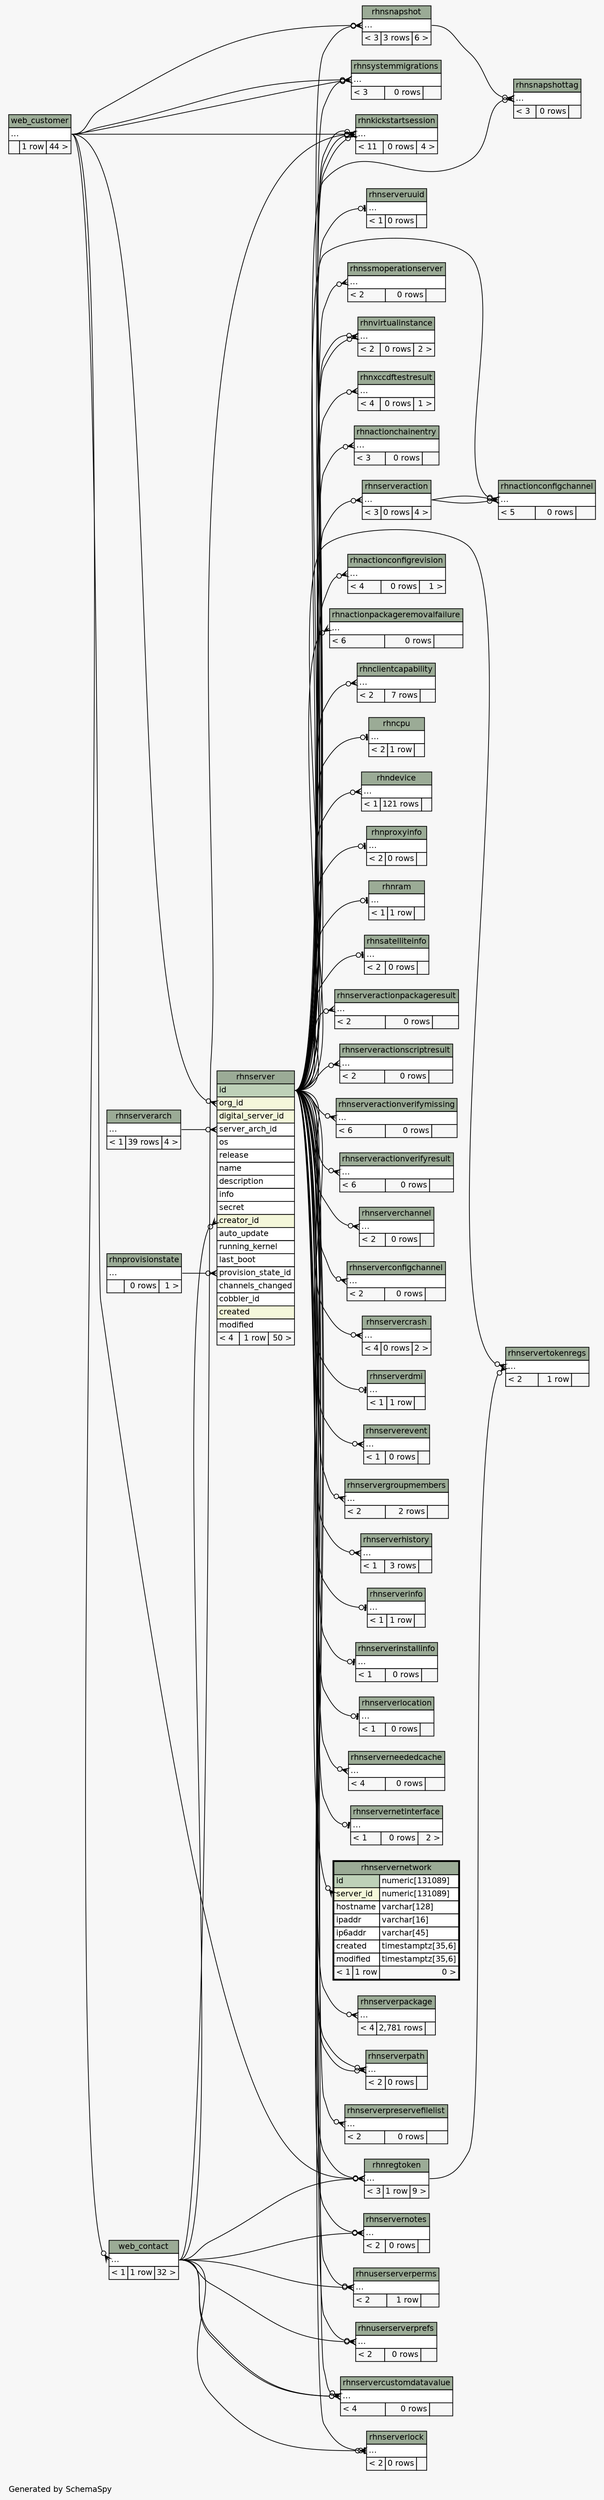 // dot 2.26.0 on Linux 2.6.32-696.6.3.el6.x86_64
// SchemaSpy rev 590
digraph "twoDegreesRelationshipsDiagram" {
  graph [
    rankdir="RL"
    bgcolor="#f7f7f7"
    label="\nGenerated by SchemaSpy"
    labeljust="l"
    nodesep="0.18"
    ranksep="0.46"
    fontname="Helvetica"
    fontsize="11"
  ];
  node [
    fontname="Helvetica"
    fontsize="11"
    shape="plaintext"
  ];
  edge [
    arrowsize="0.8"
  ];
  "rhnactionchainentry":"elipses":w -> "rhnserver":"id":e [arrowhead=none dir=back arrowtail=crowodot];
  "rhnactionconfigchannel":"elipses":w -> "rhnserveraction":"elipses":e [arrowhead=none dir=back arrowtail=crowodot];
  "rhnactionconfigchannel":"elipses":w -> "rhnserver":"id":e [arrowhead=none dir=back arrowtail=crowodot];
  "rhnactionconfigchannel":"elipses":w -> "rhnserveraction":"elipses":e [arrowhead=none dir=back arrowtail=crowodot];
  "rhnactionconfigrevision":"elipses":w -> "rhnserver":"id":e [arrowhead=none dir=back arrowtail=crowodot];
  "rhnactionpackageremovalfailure":"elipses":w -> "rhnserver":"id":e [arrowhead=none dir=back arrowtail=crowodot];
  "rhnclientcapability":"elipses":w -> "rhnserver":"id":e [arrowhead=none dir=back arrowtail=crowodot];
  "rhncpu":"elipses":w -> "rhnserver":"id":e [arrowhead=none dir=back arrowtail=teeodot];
  "rhndevice":"elipses":w -> "rhnserver":"id":e [arrowhead=none dir=back arrowtail=crowodot];
  "rhnkickstartsession":"elipses":w -> "rhnserver":"id":e [arrowhead=none dir=back arrowtail=crowodot];
  "rhnkickstartsession":"elipses":w -> "rhnserver":"id":e [arrowhead=none dir=back arrowtail=crowodot];
  "rhnkickstartsession":"elipses":w -> "rhnserver":"id":e [arrowhead=none dir=back arrowtail=crowodot];
  "rhnkickstartsession":"elipses":w -> "web_customer":"elipses":e [arrowhead=none dir=back arrowtail=crowodot];
  "rhnkickstartsession":"elipses":w -> "web_contact":"elipses":e [arrowhead=none dir=back arrowtail=crowodot];
  "rhnproxyinfo":"elipses":w -> "rhnserver":"id":e [arrowhead=none dir=back arrowtail=teeodot];
  "rhnram":"elipses":w -> "rhnserver":"id":e [arrowhead=none dir=back arrowtail=teeodot];
  "rhnregtoken":"elipses":w -> "web_customer":"elipses":e [arrowhead=none dir=back arrowtail=crowodot];
  "rhnregtoken":"elipses":w -> "rhnserver":"id":e [arrowhead=none dir=back arrowtail=crowodot];
  "rhnregtoken":"elipses":w -> "web_contact":"elipses":e [arrowhead=none dir=back arrowtail=crowodot];
  "rhnsatelliteinfo":"elipses":w -> "rhnserver":"id":e [arrowhead=none dir=back arrowtail=teeodot];
  "rhnserver":"creator_id":w -> "web_contact":"elipses":e [arrowhead=none dir=back arrowtail=crowodot];
  "rhnserver":"org_id":w -> "web_customer":"elipses":e [arrowhead=none dir=back arrowtail=crowodot];
  "rhnserver":"provision_state_id":w -> "rhnprovisionstate":"elipses":e [arrowhead=none dir=back arrowtail=crowodot];
  "rhnserver":"server_arch_id":w -> "rhnserverarch":"elipses":e [arrowhead=none dir=back arrowtail=crowodot];
  "rhnserveraction":"elipses":w -> "rhnserver":"id":e [arrowhead=none dir=back arrowtail=crowodot];
  "rhnserveractionpackageresult":"elipses":w -> "rhnserver":"id":e [arrowhead=none dir=back arrowtail=crowodot];
  "rhnserveractionscriptresult":"elipses":w -> "rhnserver":"id":e [arrowhead=none dir=back arrowtail=crowodot];
  "rhnserveractionverifymissing":"elipses":w -> "rhnserver":"id":e [arrowhead=none dir=back arrowtail=crowodot];
  "rhnserveractionverifyresult":"elipses":w -> "rhnserver":"id":e [arrowhead=none dir=back arrowtail=crowodot];
  "rhnserverchannel":"elipses":w -> "rhnserver":"id":e [arrowhead=none dir=back arrowtail=crowodot];
  "rhnserverconfigchannel":"elipses":w -> "rhnserver":"id":e [arrowhead=none dir=back arrowtail=crowodot];
  "rhnservercrash":"elipses":w -> "rhnserver":"id":e [arrowhead=none dir=back arrowtail=crowodot];
  "rhnservercustomdatavalue":"elipses":w -> "web_contact":"elipses":e [arrowhead=none dir=back arrowtail=crowodot];
  "rhnservercustomdatavalue":"elipses":w -> "web_contact":"elipses":e [arrowhead=none dir=back arrowtail=crowodot];
  "rhnservercustomdatavalue":"elipses":w -> "rhnserver":"id":e [arrowhead=none dir=back arrowtail=crowodot];
  "rhnserverdmi":"elipses":w -> "rhnserver":"id":e [arrowhead=none dir=back arrowtail=teeodot];
  "rhnserverevent":"elipses":w -> "rhnserver":"id":e [arrowhead=none dir=back arrowtail=crowodot];
  "rhnservergroupmembers":"elipses":w -> "rhnserver":"id":e [arrowhead=none dir=back arrowtail=crowodot];
  "rhnserverhistory":"elipses":w -> "rhnserver":"id":e [arrowhead=none dir=back arrowtail=crowodot];
  "rhnserverinfo":"elipses":w -> "rhnserver":"id":e [arrowhead=none dir=back arrowtail=teeodot];
  "rhnserverinstallinfo":"elipses":w -> "rhnserver":"id":e [arrowhead=none dir=back arrowtail=teeodot];
  "rhnserverlocation":"elipses":w -> "rhnserver":"id":e [arrowhead=none dir=back arrowtail=teeodot];
  "rhnserverlock":"elipses":w -> "web_contact":"elipses":e [arrowhead=none dir=back arrowtail=crowodot];
  "rhnserverlock":"elipses":w -> "rhnserver":"id":e [arrowhead=none dir=back arrowtail=teeodot];
  "rhnserverneededcache":"elipses":w -> "rhnserver":"id":e [arrowhead=none dir=back arrowtail=crowodot];
  "rhnservernetinterface":"elipses":w -> "rhnserver":"id":e [arrowhead=none dir=back arrowtail=teeodot];
  "rhnservernetwork":"server_id":w -> "rhnserver":"id":e [arrowhead=none dir=back arrowtail=crowodot];
  "rhnservernotes":"elipses":w -> "web_contact":"elipses":e [arrowhead=none dir=back arrowtail=crowodot];
  "rhnservernotes":"elipses":w -> "rhnserver":"id":e [arrowhead=none dir=back arrowtail=crowodot];
  "rhnserverpackage":"elipses":w -> "rhnserver":"id":e [arrowhead=none dir=back arrowtail=crowodot];
  "rhnserverpath":"elipses":w -> "rhnserver":"id":e [arrowhead=none dir=back arrowtail=crowodot];
  "rhnserverpath":"elipses":w -> "rhnserver":"id":e [arrowhead=none dir=back arrowtail=crowodot];
  "rhnserverpreservefilelist":"elipses":w -> "rhnserver":"id":e [arrowhead=none dir=back arrowtail=crowodot];
  "rhnservertokenregs":"elipses":w -> "rhnserver":"id":e [arrowhead=none dir=back arrowtail=crowodot];
  "rhnservertokenregs":"elipses":w -> "rhnregtoken":"elipses":e [arrowhead=none dir=back arrowtail=crowodot];
  "rhnserveruuid":"elipses":w -> "rhnserver":"id":e [arrowhead=none dir=back arrowtail=teeodot];
  "rhnsnapshot":"elipses":w -> "web_customer":"elipses":e [arrowhead=none dir=back arrowtail=crowodot];
  "rhnsnapshot":"elipses":w -> "rhnserver":"id":e [arrowhead=none dir=back arrowtail=crowodot];
  "rhnsnapshottag":"elipses":w -> "rhnserver":"id":e [arrowhead=none dir=back arrowtail=crowodot];
  "rhnsnapshottag":"elipses":w -> "rhnsnapshot":"elipses":e [arrowhead=none dir=back arrowtail=crowodot];
  "rhnssmoperationserver":"elipses":w -> "rhnserver":"id":e [arrowhead=none dir=back arrowtail=crowodot];
  "rhnsystemmigrations":"elipses":w -> "web_customer":"elipses":e [arrowhead=none dir=back arrowtail=crowodot];
  "rhnsystemmigrations":"elipses":w -> "web_customer":"elipses":e [arrowhead=none dir=back arrowtail=crowodot];
  "rhnsystemmigrations":"elipses":w -> "rhnserver":"id":e [arrowhead=none dir=back arrowtail=crowodot];
  "rhnuserserverperms":"elipses":w -> "rhnserver":"id":e [arrowhead=none dir=back arrowtail=crowodot];
  "rhnuserserverperms":"elipses":w -> "web_contact":"elipses":e [arrowhead=none dir=back arrowtail=crowodot];
  "rhnuserserverprefs":"elipses":w -> "rhnserver":"id":e [arrowhead=none dir=back arrowtail=crowodot];
  "rhnuserserverprefs":"elipses":w -> "web_contact":"elipses":e [arrowhead=none dir=back arrowtail=crowodot];
  "rhnvirtualinstance":"elipses":w -> "rhnserver":"id":e [arrowhead=none dir=back arrowtail=crowodot];
  "rhnvirtualinstance":"elipses":w -> "rhnserver":"id":e [arrowhead=none dir=back arrowtail=crowodot];
  "rhnxccdftestresult":"elipses":w -> "rhnserver":"id":e [arrowhead=none dir=back arrowtail=crowodot];
  "web_contact":"elipses":w -> "web_customer":"elipses":e [arrowhead=none dir=back arrowtail=crowodot];
  "rhnactionchainentry" [
    label=<
    <TABLE BORDER="0" CELLBORDER="1" CELLSPACING="0" BGCOLOR="#ffffff">
      <TR><TD COLSPAN="3" BGCOLOR="#9bab96" ALIGN="CENTER">rhnactionchainentry</TD></TR>
      <TR><TD PORT="elipses" COLSPAN="3" ALIGN="LEFT">...</TD></TR>
      <TR><TD ALIGN="LEFT" BGCOLOR="#f7f7f7">&lt; 3</TD><TD ALIGN="RIGHT" BGCOLOR="#f7f7f7">0 rows</TD><TD ALIGN="RIGHT" BGCOLOR="#f7f7f7">  </TD></TR>
    </TABLE>>
    URL="rhnactionchainentry.html"
    tooltip="rhnactionchainentry"
  ];
  "rhnactionconfigchannel" [
    label=<
    <TABLE BORDER="0" CELLBORDER="1" CELLSPACING="0" BGCOLOR="#ffffff">
      <TR><TD COLSPAN="3" BGCOLOR="#9bab96" ALIGN="CENTER">rhnactionconfigchannel</TD></TR>
      <TR><TD PORT="elipses" COLSPAN="3" ALIGN="LEFT">...</TD></TR>
      <TR><TD ALIGN="LEFT" BGCOLOR="#f7f7f7">&lt; 5</TD><TD ALIGN="RIGHT" BGCOLOR="#f7f7f7">0 rows</TD><TD ALIGN="RIGHT" BGCOLOR="#f7f7f7">  </TD></TR>
    </TABLE>>
    URL="rhnactionconfigchannel.html"
    tooltip="rhnactionconfigchannel"
  ];
  "rhnactionconfigrevision" [
    label=<
    <TABLE BORDER="0" CELLBORDER="1" CELLSPACING="0" BGCOLOR="#ffffff">
      <TR><TD COLSPAN="3" BGCOLOR="#9bab96" ALIGN="CENTER">rhnactionconfigrevision</TD></TR>
      <TR><TD PORT="elipses" COLSPAN="3" ALIGN="LEFT">...</TD></TR>
      <TR><TD ALIGN="LEFT" BGCOLOR="#f7f7f7">&lt; 4</TD><TD ALIGN="RIGHT" BGCOLOR="#f7f7f7">0 rows</TD><TD ALIGN="RIGHT" BGCOLOR="#f7f7f7">1 &gt;</TD></TR>
    </TABLE>>
    URL="rhnactionconfigrevision.html"
    tooltip="rhnactionconfigrevision"
  ];
  "rhnactionpackageremovalfailure" [
    label=<
    <TABLE BORDER="0" CELLBORDER="1" CELLSPACING="0" BGCOLOR="#ffffff">
      <TR><TD COLSPAN="3" BGCOLOR="#9bab96" ALIGN="CENTER">rhnactionpackageremovalfailure</TD></TR>
      <TR><TD PORT="elipses" COLSPAN="3" ALIGN="LEFT">...</TD></TR>
      <TR><TD ALIGN="LEFT" BGCOLOR="#f7f7f7">&lt; 6</TD><TD ALIGN="RIGHT" BGCOLOR="#f7f7f7">0 rows</TD><TD ALIGN="RIGHT" BGCOLOR="#f7f7f7">  </TD></TR>
    </TABLE>>
    URL="rhnactionpackageremovalfailure.html"
    tooltip="rhnactionpackageremovalfailure"
  ];
  "rhnclientcapability" [
    label=<
    <TABLE BORDER="0" CELLBORDER="1" CELLSPACING="0" BGCOLOR="#ffffff">
      <TR><TD COLSPAN="3" BGCOLOR="#9bab96" ALIGN="CENTER">rhnclientcapability</TD></TR>
      <TR><TD PORT="elipses" COLSPAN="3" ALIGN="LEFT">...</TD></TR>
      <TR><TD ALIGN="LEFT" BGCOLOR="#f7f7f7">&lt; 2</TD><TD ALIGN="RIGHT" BGCOLOR="#f7f7f7">7 rows</TD><TD ALIGN="RIGHT" BGCOLOR="#f7f7f7">  </TD></TR>
    </TABLE>>
    URL="rhnclientcapability.html"
    tooltip="rhnclientcapability"
  ];
  "rhncpu" [
    label=<
    <TABLE BORDER="0" CELLBORDER="1" CELLSPACING="0" BGCOLOR="#ffffff">
      <TR><TD COLSPAN="3" BGCOLOR="#9bab96" ALIGN="CENTER">rhncpu</TD></TR>
      <TR><TD PORT="elipses" COLSPAN="3" ALIGN="LEFT">...</TD></TR>
      <TR><TD ALIGN="LEFT" BGCOLOR="#f7f7f7">&lt; 2</TD><TD ALIGN="RIGHT" BGCOLOR="#f7f7f7">1 row</TD><TD ALIGN="RIGHT" BGCOLOR="#f7f7f7">  </TD></TR>
    </TABLE>>
    URL="rhncpu.html"
    tooltip="rhncpu"
  ];
  "rhndevice" [
    label=<
    <TABLE BORDER="0" CELLBORDER="1" CELLSPACING="0" BGCOLOR="#ffffff">
      <TR><TD COLSPAN="3" BGCOLOR="#9bab96" ALIGN="CENTER">rhndevice</TD></TR>
      <TR><TD PORT="elipses" COLSPAN="3" ALIGN="LEFT">...</TD></TR>
      <TR><TD ALIGN="LEFT" BGCOLOR="#f7f7f7">&lt; 1</TD><TD ALIGN="RIGHT" BGCOLOR="#f7f7f7">121 rows</TD><TD ALIGN="RIGHT" BGCOLOR="#f7f7f7">  </TD></TR>
    </TABLE>>
    URL="rhndevice.html"
    tooltip="rhndevice"
  ];
  "rhnkickstartsession" [
    label=<
    <TABLE BORDER="0" CELLBORDER="1" CELLSPACING="0" BGCOLOR="#ffffff">
      <TR><TD COLSPAN="3" BGCOLOR="#9bab96" ALIGN="CENTER">rhnkickstartsession</TD></TR>
      <TR><TD PORT="elipses" COLSPAN="3" ALIGN="LEFT">...</TD></TR>
      <TR><TD ALIGN="LEFT" BGCOLOR="#f7f7f7">&lt; 11</TD><TD ALIGN="RIGHT" BGCOLOR="#f7f7f7">0 rows</TD><TD ALIGN="RIGHT" BGCOLOR="#f7f7f7">4 &gt;</TD></TR>
    </TABLE>>
    URL="rhnkickstartsession.html"
    tooltip="rhnkickstartsession"
  ];
  "rhnprovisionstate" [
    label=<
    <TABLE BORDER="0" CELLBORDER="1" CELLSPACING="0" BGCOLOR="#ffffff">
      <TR><TD COLSPAN="3" BGCOLOR="#9bab96" ALIGN="CENTER">rhnprovisionstate</TD></TR>
      <TR><TD PORT="elipses" COLSPAN="3" ALIGN="LEFT">...</TD></TR>
      <TR><TD ALIGN="LEFT" BGCOLOR="#f7f7f7">  </TD><TD ALIGN="RIGHT" BGCOLOR="#f7f7f7">0 rows</TD><TD ALIGN="RIGHT" BGCOLOR="#f7f7f7">1 &gt;</TD></TR>
    </TABLE>>
    URL="rhnprovisionstate.html"
    tooltip="rhnprovisionstate"
  ];
  "rhnproxyinfo" [
    label=<
    <TABLE BORDER="0" CELLBORDER="1" CELLSPACING="0" BGCOLOR="#ffffff">
      <TR><TD COLSPAN="3" BGCOLOR="#9bab96" ALIGN="CENTER">rhnproxyinfo</TD></TR>
      <TR><TD PORT="elipses" COLSPAN="3" ALIGN="LEFT">...</TD></TR>
      <TR><TD ALIGN="LEFT" BGCOLOR="#f7f7f7">&lt; 2</TD><TD ALIGN="RIGHT" BGCOLOR="#f7f7f7">0 rows</TD><TD ALIGN="RIGHT" BGCOLOR="#f7f7f7">  </TD></TR>
    </TABLE>>
    URL="rhnproxyinfo.html"
    tooltip="rhnproxyinfo"
  ];
  "rhnram" [
    label=<
    <TABLE BORDER="0" CELLBORDER="1" CELLSPACING="0" BGCOLOR="#ffffff">
      <TR><TD COLSPAN="3" BGCOLOR="#9bab96" ALIGN="CENTER">rhnram</TD></TR>
      <TR><TD PORT="elipses" COLSPAN="3" ALIGN="LEFT">...</TD></TR>
      <TR><TD ALIGN="LEFT" BGCOLOR="#f7f7f7">&lt; 1</TD><TD ALIGN="RIGHT" BGCOLOR="#f7f7f7">1 row</TD><TD ALIGN="RIGHT" BGCOLOR="#f7f7f7">  </TD></TR>
    </TABLE>>
    URL="rhnram.html"
    tooltip="rhnram"
  ];
  "rhnregtoken" [
    label=<
    <TABLE BORDER="0" CELLBORDER="1" CELLSPACING="0" BGCOLOR="#ffffff">
      <TR><TD COLSPAN="3" BGCOLOR="#9bab96" ALIGN="CENTER">rhnregtoken</TD></TR>
      <TR><TD PORT="elipses" COLSPAN="3" ALIGN="LEFT">...</TD></TR>
      <TR><TD ALIGN="LEFT" BGCOLOR="#f7f7f7">&lt; 3</TD><TD ALIGN="RIGHT" BGCOLOR="#f7f7f7">1 row</TD><TD ALIGN="RIGHT" BGCOLOR="#f7f7f7">9 &gt;</TD></TR>
    </TABLE>>
    URL="rhnregtoken.html"
    tooltip="rhnregtoken"
  ];
  "rhnsatelliteinfo" [
    label=<
    <TABLE BORDER="0" CELLBORDER="1" CELLSPACING="0" BGCOLOR="#ffffff">
      <TR><TD COLSPAN="3" BGCOLOR="#9bab96" ALIGN="CENTER">rhnsatelliteinfo</TD></TR>
      <TR><TD PORT="elipses" COLSPAN="3" ALIGN="LEFT">...</TD></TR>
      <TR><TD ALIGN="LEFT" BGCOLOR="#f7f7f7">&lt; 2</TD><TD ALIGN="RIGHT" BGCOLOR="#f7f7f7">0 rows</TD><TD ALIGN="RIGHT" BGCOLOR="#f7f7f7">  </TD></TR>
    </TABLE>>
    URL="rhnsatelliteinfo.html"
    tooltip="rhnsatelliteinfo"
  ];
  "rhnserver" [
    label=<
    <TABLE BORDER="0" CELLBORDER="1" CELLSPACING="0" BGCOLOR="#ffffff">
      <TR><TD COLSPAN="3" BGCOLOR="#9bab96" ALIGN="CENTER">rhnserver</TD></TR>
      <TR><TD PORT="id" COLSPAN="3" BGCOLOR="#bed1b8" ALIGN="LEFT">id</TD></TR>
      <TR><TD PORT="org_id" COLSPAN="3" BGCOLOR="#f4f7da" ALIGN="LEFT">org_id</TD></TR>
      <TR><TD PORT="digital_server_id" COLSPAN="3" BGCOLOR="#f4f7da" ALIGN="LEFT">digital_server_id</TD></TR>
      <TR><TD PORT="server_arch_id" COLSPAN="3" ALIGN="LEFT">server_arch_id</TD></TR>
      <TR><TD PORT="os" COLSPAN="3" ALIGN="LEFT">os</TD></TR>
      <TR><TD PORT="release" COLSPAN="3" ALIGN="LEFT">release</TD></TR>
      <TR><TD PORT="name" COLSPAN="3" ALIGN="LEFT">name</TD></TR>
      <TR><TD PORT="description" COLSPAN="3" ALIGN="LEFT">description</TD></TR>
      <TR><TD PORT="info" COLSPAN="3" ALIGN="LEFT">info</TD></TR>
      <TR><TD PORT="secret" COLSPAN="3" ALIGN="LEFT">secret</TD></TR>
      <TR><TD PORT="creator_id" COLSPAN="3" BGCOLOR="#f4f7da" ALIGN="LEFT">creator_id</TD></TR>
      <TR><TD PORT="auto_update" COLSPAN="3" ALIGN="LEFT">auto_update</TD></TR>
      <TR><TD PORT="running_kernel" COLSPAN="3" ALIGN="LEFT">running_kernel</TD></TR>
      <TR><TD PORT="last_boot" COLSPAN="3" ALIGN="LEFT">last_boot</TD></TR>
      <TR><TD PORT="provision_state_id" COLSPAN="3" ALIGN="LEFT">provision_state_id</TD></TR>
      <TR><TD PORT="channels_changed" COLSPAN="3" ALIGN="LEFT">channels_changed</TD></TR>
      <TR><TD PORT="cobbler_id" COLSPAN="3" ALIGN="LEFT">cobbler_id</TD></TR>
      <TR><TD PORT="created" COLSPAN="3" BGCOLOR="#f4f7da" ALIGN="LEFT">created</TD></TR>
      <TR><TD PORT="modified" COLSPAN="3" ALIGN="LEFT">modified</TD></TR>
      <TR><TD ALIGN="LEFT" BGCOLOR="#f7f7f7">&lt; 4</TD><TD ALIGN="RIGHT" BGCOLOR="#f7f7f7">1 row</TD><TD ALIGN="RIGHT" BGCOLOR="#f7f7f7">50 &gt;</TD></TR>
    </TABLE>>
    URL="rhnserver.html"
    tooltip="rhnserver"
  ];
  "rhnserveraction" [
    label=<
    <TABLE BORDER="0" CELLBORDER="1" CELLSPACING="0" BGCOLOR="#ffffff">
      <TR><TD COLSPAN="3" BGCOLOR="#9bab96" ALIGN="CENTER">rhnserveraction</TD></TR>
      <TR><TD PORT="elipses" COLSPAN="3" ALIGN="LEFT">...</TD></TR>
      <TR><TD ALIGN="LEFT" BGCOLOR="#f7f7f7">&lt; 3</TD><TD ALIGN="RIGHT" BGCOLOR="#f7f7f7">0 rows</TD><TD ALIGN="RIGHT" BGCOLOR="#f7f7f7">4 &gt;</TD></TR>
    </TABLE>>
    URL="rhnserveraction.html"
    tooltip="rhnserveraction"
  ];
  "rhnserveractionpackageresult" [
    label=<
    <TABLE BORDER="0" CELLBORDER="1" CELLSPACING="0" BGCOLOR="#ffffff">
      <TR><TD COLSPAN="3" BGCOLOR="#9bab96" ALIGN="CENTER">rhnserveractionpackageresult</TD></TR>
      <TR><TD PORT="elipses" COLSPAN="3" ALIGN="LEFT">...</TD></TR>
      <TR><TD ALIGN="LEFT" BGCOLOR="#f7f7f7">&lt; 2</TD><TD ALIGN="RIGHT" BGCOLOR="#f7f7f7">0 rows</TD><TD ALIGN="RIGHT" BGCOLOR="#f7f7f7">  </TD></TR>
    </TABLE>>
    URL="rhnserveractionpackageresult.html"
    tooltip="rhnserveractionpackageresult"
  ];
  "rhnserveractionscriptresult" [
    label=<
    <TABLE BORDER="0" CELLBORDER="1" CELLSPACING="0" BGCOLOR="#ffffff">
      <TR><TD COLSPAN="3" BGCOLOR="#9bab96" ALIGN="CENTER">rhnserveractionscriptresult</TD></TR>
      <TR><TD PORT="elipses" COLSPAN="3" ALIGN="LEFT">...</TD></TR>
      <TR><TD ALIGN="LEFT" BGCOLOR="#f7f7f7">&lt; 2</TD><TD ALIGN="RIGHT" BGCOLOR="#f7f7f7">0 rows</TD><TD ALIGN="RIGHT" BGCOLOR="#f7f7f7">  </TD></TR>
    </TABLE>>
    URL="rhnserveractionscriptresult.html"
    tooltip="rhnserveractionscriptresult"
  ];
  "rhnserveractionverifymissing" [
    label=<
    <TABLE BORDER="0" CELLBORDER="1" CELLSPACING="0" BGCOLOR="#ffffff">
      <TR><TD COLSPAN="3" BGCOLOR="#9bab96" ALIGN="CENTER">rhnserveractionverifymissing</TD></TR>
      <TR><TD PORT="elipses" COLSPAN="3" ALIGN="LEFT">...</TD></TR>
      <TR><TD ALIGN="LEFT" BGCOLOR="#f7f7f7">&lt; 6</TD><TD ALIGN="RIGHT" BGCOLOR="#f7f7f7">0 rows</TD><TD ALIGN="RIGHT" BGCOLOR="#f7f7f7">  </TD></TR>
    </TABLE>>
    URL="rhnserveractionverifymissing.html"
    tooltip="rhnserveractionverifymissing"
  ];
  "rhnserveractionverifyresult" [
    label=<
    <TABLE BORDER="0" CELLBORDER="1" CELLSPACING="0" BGCOLOR="#ffffff">
      <TR><TD COLSPAN="3" BGCOLOR="#9bab96" ALIGN="CENTER">rhnserveractionverifyresult</TD></TR>
      <TR><TD PORT="elipses" COLSPAN="3" ALIGN="LEFT">...</TD></TR>
      <TR><TD ALIGN="LEFT" BGCOLOR="#f7f7f7">&lt; 6</TD><TD ALIGN="RIGHT" BGCOLOR="#f7f7f7">0 rows</TD><TD ALIGN="RIGHT" BGCOLOR="#f7f7f7">  </TD></TR>
    </TABLE>>
    URL="rhnserveractionverifyresult.html"
    tooltip="rhnserveractionverifyresult"
  ];
  "rhnserverarch" [
    label=<
    <TABLE BORDER="0" CELLBORDER="1" CELLSPACING="0" BGCOLOR="#ffffff">
      <TR><TD COLSPAN="3" BGCOLOR="#9bab96" ALIGN="CENTER">rhnserverarch</TD></TR>
      <TR><TD PORT="elipses" COLSPAN="3" ALIGN="LEFT">...</TD></TR>
      <TR><TD ALIGN="LEFT" BGCOLOR="#f7f7f7">&lt; 1</TD><TD ALIGN="RIGHT" BGCOLOR="#f7f7f7">39 rows</TD><TD ALIGN="RIGHT" BGCOLOR="#f7f7f7">4 &gt;</TD></TR>
    </TABLE>>
    URL="rhnserverarch.html"
    tooltip="rhnserverarch"
  ];
  "rhnserverchannel" [
    label=<
    <TABLE BORDER="0" CELLBORDER="1" CELLSPACING="0" BGCOLOR="#ffffff">
      <TR><TD COLSPAN="3" BGCOLOR="#9bab96" ALIGN="CENTER">rhnserverchannel</TD></TR>
      <TR><TD PORT="elipses" COLSPAN="3" ALIGN="LEFT">...</TD></TR>
      <TR><TD ALIGN="LEFT" BGCOLOR="#f7f7f7">&lt; 2</TD><TD ALIGN="RIGHT" BGCOLOR="#f7f7f7">0 rows</TD><TD ALIGN="RIGHT" BGCOLOR="#f7f7f7">  </TD></TR>
    </TABLE>>
    URL="rhnserverchannel.html"
    tooltip="rhnserverchannel"
  ];
  "rhnserverconfigchannel" [
    label=<
    <TABLE BORDER="0" CELLBORDER="1" CELLSPACING="0" BGCOLOR="#ffffff">
      <TR><TD COLSPAN="3" BGCOLOR="#9bab96" ALIGN="CENTER">rhnserverconfigchannel</TD></TR>
      <TR><TD PORT="elipses" COLSPAN="3" ALIGN="LEFT">...</TD></TR>
      <TR><TD ALIGN="LEFT" BGCOLOR="#f7f7f7">&lt; 2</TD><TD ALIGN="RIGHT" BGCOLOR="#f7f7f7">0 rows</TD><TD ALIGN="RIGHT" BGCOLOR="#f7f7f7">  </TD></TR>
    </TABLE>>
    URL="rhnserverconfigchannel.html"
    tooltip="rhnserverconfigchannel"
  ];
  "rhnservercrash" [
    label=<
    <TABLE BORDER="0" CELLBORDER="1" CELLSPACING="0" BGCOLOR="#ffffff">
      <TR><TD COLSPAN="3" BGCOLOR="#9bab96" ALIGN="CENTER">rhnservercrash</TD></TR>
      <TR><TD PORT="elipses" COLSPAN="3" ALIGN="LEFT">...</TD></TR>
      <TR><TD ALIGN="LEFT" BGCOLOR="#f7f7f7">&lt; 4</TD><TD ALIGN="RIGHT" BGCOLOR="#f7f7f7">0 rows</TD><TD ALIGN="RIGHT" BGCOLOR="#f7f7f7">2 &gt;</TD></TR>
    </TABLE>>
    URL="rhnservercrash.html"
    tooltip="rhnservercrash"
  ];
  "rhnservercustomdatavalue" [
    label=<
    <TABLE BORDER="0" CELLBORDER="1" CELLSPACING="0" BGCOLOR="#ffffff">
      <TR><TD COLSPAN="3" BGCOLOR="#9bab96" ALIGN="CENTER">rhnservercustomdatavalue</TD></TR>
      <TR><TD PORT="elipses" COLSPAN="3" ALIGN="LEFT">...</TD></TR>
      <TR><TD ALIGN="LEFT" BGCOLOR="#f7f7f7">&lt; 4</TD><TD ALIGN="RIGHT" BGCOLOR="#f7f7f7">0 rows</TD><TD ALIGN="RIGHT" BGCOLOR="#f7f7f7">  </TD></TR>
    </TABLE>>
    URL="rhnservercustomdatavalue.html"
    tooltip="rhnservercustomdatavalue"
  ];
  "rhnserverdmi" [
    label=<
    <TABLE BORDER="0" CELLBORDER="1" CELLSPACING="0" BGCOLOR="#ffffff">
      <TR><TD COLSPAN="3" BGCOLOR="#9bab96" ALIGN="CENTER">rhnserverdmi</TD></TR>
      <TR><TD PORT="elipses" COLSPAN="3" ALIGN="LEFT">...</TD></TR>
      <TR><TD ALIGN="LEFT" BGCOLOR="#f7f7f7">&lt; 1</TD><TD ALIGN="RIGHT" BGCOLOR="#f7f7f7">1 row</TD><TD ALIGN="RIGHT" BGCOLOR="#f7f7f7">  </TD></TR>
    </TABLE>>
    URL="rhnserverdmi.html"
    tooltip="rhnserverdmi"
  ];
  "rhnserverevent" [
    label=<
    <TABLE BORDER="0" CELLBORDER="1" CELLSPACING="0" BGCOLOR="#ffffff">
      <TR><TD COLSPAN="3" BGCOLOR="#9bab96" ALIGN="CENTER">rhnserverevent</TD></TR>
      <TR><TD PORT="elipses" COLSPAN="3" ALIGN="LEFT">...</TD></TR>
      <TR><TD ALIGN="LEFT" BGCOLOR="#f7f7f7">&lt; 1</TD><TD ALIGN="RIGHT" BGCOLOR="#f7f7f7">0 rows</TD><TD ALIGN="RIGHT" BGCOLOR="#f7f7f7">  </TD></TR>
    </TABLE>>
    URL="rhnserverevent.html"
    tooltip="rhnserverevent"
  ];
  "rhnservergroupmembers" [
    label=<
    <TABLE BORDER="0" CELLBORDER="1" CELLSPACING="0" BGCOLOR="#ffffff">
      <TR><TD COLSPAN="3" BGCOLOR="#9bab96" ALIGN="CENTER">rhnservergroupmembers</TD></TR>
      <TR><TD PORT="elipses" COLSPAN="3" ALIGN="LEFT">...</TD></TR>
      <TR><TD ALIGN="LEFT" BGCOLOR="#f7f7f7">&lt; 2</TD><TD ALIGN="RIGHT" BGCOLOR="#f7f7f7">2 rows</TD><TD ALIGN="RIGHT" BGCOLOR="#f7f7f7">  </TD></TR>
    </TABLE>>
    URL="rhnservergroupmembers.html"
    tooltip="rhnservergroupmembers"
  ];
  "rhnserverhistory" [
    label=<
    <TABLE BORDER="0" CELLBORDER="1" CELLSPACING="0" BGCOLOR="#ffffff">
      <TR><TD COLSPAN="3" BGCOLOR="#9bab96" ALIGN="CENTER">rhnserverhistory</TD></TR>
      <TR><TD PORT="elipses" COLSPAN="3" ALIGN="LEFT">...</TD></TR>
      <TR><TD ALIGN="LEFT" BGCOLOR="#f7f7f7">&lt; 1</TD><TD ALIGN="RIGHT" BGCOLOR="#f7f7f7">3 rows</TD><TD ALIGN="RIGHT" BGCOLOR="#f7f7f7">  </TD></TR>
    </TABLE>>
    URL="rhnserverhistory.html"
    tooltip="rhnserverhistory"
  ];
  "rhnserverinfo" [
    label=<
    <TABLE BORDER="0" CELLBORDER="1" CELLSPACING="0" BGCOLOR="#ffffff">
      <TR><TD COLSPAN="3" BGCOLOR="#9bab96" ALIGN="CENTER">rhnserverinfo</TD></TR>
      <TR><TD PORT="elipses" COLSPAN="3" ALIGN="LEFT">...</TD></TR>
      <TR><TD ALIGN="LEFT" BGCOLOR="#f7f7f7">&lt; 1</TD><TD ALIGN="RIGHT" BGCOLOR="#f7f7f7">1 row</TD><TD ALIGN="RIGHT" BGCOLOR="#f7f7f7">  </TD></TR>
    </TABLE>>
    URL="rhnserverinfo.html"
    tooltip="rhnserverinfo"
  ];
  "rhnserverinstallinfo" [
    label=<
    <TABLE BORDER="0" CELLBORDER="1" CELLSPACING="0" BGCOLOR="#ffffff">
      <TR><TD COLSPAN="3" BGCOLOR="#9bab96" ALIGN="CENTER">rhnserverinstallinfo</TD></TR>
      <TR><TD PORT="elipses" COLSPAN="3" ALIGN="LEFT">...</TD></TR>
      <TR><TD ALIGN="LEFT" BGCOLOR="#f7f7f7">&lt; 1</TD><TD ALIGN="RIGHT" BGCOLOR="#f7f7f7">0 rows</TD><TD ALIGN="RIGHT" BGCOLOR="#f7f7f7">  </TD></TR>
    </TABLE>>
    URL="rhnserverinstallinfo.html"
    tooltip="rhnserverinstallinfo"
  ];
  "rhnserverlocation" [
    label=<
    <TABLE BORDER="0" CELLBORDER="1" CELLSPACING="0" BGCOLOR="#ffffff">
      <TR><TD COLSPAN="3" BGCOLOR="#9bab96" ALIGN="CENTER">rhnserverlocation</TD></TR>
      <TR><TD PORT="elipses" COLSPAN="3" ALIGN="LEFT">...</TD></TR>
      <TR><TD ALIGN="LEFT" BGCOLOR="#f7f7f7">&lt; 1</TD><TD ALIGN="RIGHT" BGCOLOR="#f7f7f7">0 rows</TD><TD ALIGN="RIGHT" BGCOLOR="#f7f7f7">  </TD></TR>
    </TABLE>>
    URL="rhnserverlocation.html"
    tooltip="rhnserverlocation"
  ];
  "rhnserverlock" [
    label=<
    <TABLE BORDER="0" CELLBORDER="1" CELLSPACING="0" BGCOLOR="#ffffff">
      <TR><TD COLSPAN="3" BGCOLOR="#9bab96" ALIGN="CENTER">rhnserverlock</TD></TR>
      <TR><TD PORT="elipses" COLSPAN="3" ALIGN="LEFT">...</TD></TR>
      <TR><TD ALIGN="LEFT" BGCOLOR="#f7f7f7">&lt; 2</TD><TD ALIGN="RIGHT" BGCOLOR="#f7f7f7">0 rows</TD><TD ALIGN="RIGHT" BGCOLOR="#f7f7f7">  </TD></TR>
    </TABLE>>
    URL="rhnserverlock.html"
    tooltip="rhnserverlock"
  ];
  "rhnserverneededcache" [
    label=<
    <TABLE BORDER="0" CELLBORDER="1" CELLSPACING="0" BGCOLOR="#ffffff">
      <TR><TD COLSPAN="3" BGCOLOR="#9bab96" ALIGN="CENTER">rhnserverneededcache</TD></TR>
      <TR><TD PORT="elipses" COLSPAN="3" ALIGN="LEFT">...</TD></TR>
      <TR><TD ALIGN="LEFT" BGCOLOR="#f7f7f7">&lt; 4</TD><TD ALIGN="RIGHT" BGCOLOR="#f7f7f7">0 rows</TD><TD ALIGN="RIGHT" BGCOLOR="#f7f7f7">  </TD></TR>
    </TABLE>>
    URL="rhnserverneededcache.html"
    tooltip="rhnserverneededcache"
  ];
  "rhnservernetinterface" [
    label=<
    <TABLE BORDER="0" CELLBORDER="1" CELLSPACING="0" BGCOLOR="#ffffff">
      <TR><TD COLSPAN="3" BGCOLOR="#9bab96" ALIGN="CENTER">rhnservernetinterface</TD></TR>
      <TR><TD PORT="elipses" COLSPAN="3" ALIGN="LEFT">...</TD></TR>
      <TR><TD ALIGN="LEFT" BGCOLOR="#f7f7f7">&lt; 1</TD><TD ALIGN="RIGHT" BGCOLOR="#f7f7f7">0 rows</TD><TD ALIGN="RIGHT" BGCOLOR="#f7f7f7">2 &gt;</TD></TR>
    </TABLE>>
    URL="rhnservernetinterface.html"
    tooltip="rhnservernetinterface"
  ];
  "rhnservernetwork" [
    label=<
    <TABLE BORDER="2" CELLBORDER="1" CELLSPACING="0" BGCOLOR="#ffffff">
      <TR><TD COLSPAN="3" BGCOLOR="#9bab96" ALIGN="CENTER">rhnservernetwork</TD></TR>
      <TR><TD PORT="id" COLSPAN="2" BGCOLOR="#bed1b8" ALIGN="LEFT">id</TD><TD PORT="id.type" ALIGN="LEFT">numeric[131089]</TD></TR>
      <TR><TD PORT="server_id" COLSPAN="2" BGCOLOR="#f4f7da" ALIGN="LEFT">server_id</TD><TD PORT="server_id.type" ALIGN="LEFT">numeric[131089]</TD></TR>
      <TR><TD PORT="hostname" COLSPAN="2" ALIGN="LEFT">hostname</TD><TD PORT="hostname.type" ALIGN="LEFT">varchar[128]</TD></TR>
      <TR><TD PORT="ipaddr" COLSPAN="2" ALIGN="LEFT">ipaddr</TD><TD PORT="ipaddr.type" ALIGN="LEFT">varchar[16]</TD></TR>
      <TR><TD PORT="ip6addr" COLSPAN="2" ALIGN="LEFT">ip6addr</TD><TD PORT="ip6addr.type" ALIGN="LEFT">varchar[45]</TD></TR>
      <TR><TD PORT="created" COLSPAN="2" ALIGN="LEFT">created</TD><TD PORT="created.type" ALIGN="LEFT">timestamptz[35,6]</TD></TR>
      <TR><TD PORT="modified" COLSPAN="2" ALIGN="LEFT">modified</TD><TD PORT="modified.type" ALIGN="LEFT">timestamptz[35,6]</TD></TR>
      <TR><TD ALIGN="LEFT" BGCOLOR="#f7f7f7">&lt; 1</TD><TD ALIGN="RIGHT" BGCOLOR="#f7f7f7">1 row</TD><TD ALIGN="RIGHT" BGCOLOR="#f7f7f7">0 &gt;</TD></TR>
    </TABLE>>
    URL="rhnservernetwork.html"
    tooltip="rhnservernetwork"
  ];
  "rhnservernotes" [
    label=<
    <TABLE BORDER="0" CELLBORDER="1" CELLSPACING="0" BGCOLOR="#ffffff">
      <TR><TD COLSPAN="3" BGCOLOR="#9bab96" ALIGN="CENTER">rhnservernotes</TD></TR>
      <TR><TD PORT="elipses" COLSPAN="3" ALIGN="LEFT">...</TD></TR>
      <TR><TD ALIGN="LEFT" BGCOLOR="#f7f7f7">&lt; 2</TD><TD ALIGN="RIGHT" BGCOLOR="#f7f7f7">0 rows</TD><TD ALIGN="RIGHT" BGCOLOR="#f7f7f7">  </TD></TR>
    </TABLE>>
    URL="rhnservernotes.html"
    tooltip="rhnservernotes"
  ];
  "rhnserverpackage" [
    label=<
    <TABLE BORDER="0" CELLBORDER="1" CELLSPACING="0" BGCOLOR="#ffffff">
      <TR><TD COLSPAN="3" BGCOLOR="#9bab96" ALIGN="CENTER">rhnserverpackage</TD></TR>
      <TR><TD PORT="elipses" COLSPAN="3" ALIGN="LEFT">...</TD></TR>
      <TR><TD ALIGN="LEFT" BGCOLOR="#f7f7f7">&lt; 4</TD><TD ALIGN="RIGHT" BGCOLOR="#f7f7f7">2,781 rows</TD><TD ALIGN="RIGHT" BGCOLOR="#f7f7f7">  </TD></TR>
    </TABLE>>
    URL="rhnserverpackage.html"
    tooltip="rhnserverpackage"
  ];
  "rhnserverpath" [
    label=<
    <TABLE BORDER="0" CELLBORDER="1" CELLSPACING="0" BGCOLOR="#ffffff">
      <TR><TD COLSPAN="3" BGCOLOR="#9bab96" ALIGN="CENTER">rhnserverpath</TD></TR>
      <TR><TD PORT="elipses" COLSPAN="3" ALIGN="LEFT">...</TD></TR>
      <TR><TD ALIGN="LEFT" BGCOLOR="#f7f7f7">&lt; 2</TD><TD ALIGN="RIGHT" BGCOLOR="#f7f7f7">0 rows</TD><TD ALIGN="RIGHT" BGCOLOR="#f7f7f7">  </TD></TR>
    </TABLE>>
    URL="rhnserverpath.html"
    tooltip="rhnserverpath"
  ];
  "rhnserverpreservefilelist" [
    label=<
    <TABLE BORDER="0" CELLBORDER="1" CELLSPACING="0" BGCOLOR="#ffffff">
      <TR><TD COLSPAN="3" BGCOLOR="#9bab96" ALIGN="CENTER">rhnserverpreservefilelist</TD></TR>
      <TR><TD PORT="elipses" COLSPAN="3" ALIGN="LEFT">...</TD></TR>
      <TR><TD ALIGN="LEFT" BGCOLOR="#f7f7f7">&lt; 2</TD><TD ALIGN="RIGHT" BGCOLOR="#f7f7f7">0 rows</TD><TD ALIGN="RIGHT" BGCOLOR="#f7f7f7">  </TD></TR>
    </TABLE>>
    URL="rhnserverpreservefilelist.html"
    tooltip="rhnserverpreservefilelist"
  ];
  "rhnservertokenregs" [
    label=<
    <TABLE BORDER="0" CELLBORDER="1" CELLSPACING="0" BGCOLOR="#ffffff">
      <TR><TD COLSPAN="3" BGCOLOR="#9bab96" ALIGN="CENTER">rhnservertokenregs</TD></TR>
      <TR><TD PORT="elipses" COLSPAN="3" ALIGN="LEFT">...</TD></TR>
      <TR><TD ALIGN="LEFT" BGCOLOR="#f7f7f7">&lt; 2</TD><TD ALIGN="RIGHT" BGCOLOR="#f7f7f7">1 row</TD><TD ALIGN="RIGHT" BGCOLOR="#f7f7f7">  </TD></TR>
    </TABLE>>
    URL="rhnservertokenregs.html"
    tooltip="rhnservertokenregs"
  ];
  "rhnserveruuid" [
    label=<
    <TABLE BORDER="0" CELLBORDER="1" CELLSPACING="0" BGCOLOR="#ffffff">
      <TR><TD COLSPAN="3" BGCOLOR="#9bab96" ALIGN="CENTER">rhnserveruuid</TD></TR>
      <TR><TD PORT="elipses" COLSPAN="3" ALIGN="LEFT">...</TD></TR>
      <TR><TD ALIGN="LEFT" BGCOLOR="#f7f7f7">&lt; 1</TD><TD ALIGN="RIGHT" BGCOLOR="#f7f7f7">0 rows</TD><TD ALIGN="RIGHT" BGCOLOR="#f7f7f7">  </TD></TR>
    </TABLE>>
    URL="rhnserveruuid.html"
    tooltip="rhnserveruuid"
  ];
  "rhnsnapshot" [
    label=<
    <TABLE BORDER="0" CELLBORDER="1" CELLSPACING="0" BGCOLOR="#ffffff">
      <TR><TD COLSPAN="3" BGCOLOR="#9bab96" ALIGN="CENTER">rhnsnapshot</TD></TR>
      <TR><TD PORT="elipses" COLSPAN="3" ALIGN="LEFT">...</TD></TR>
      <TR><TD ALIGN="LEFT" BGCOLOR="#f7f7f7">&lt; 3</TD><TD ALIGN="RIGHT" BGCOLOR="#f7f7f7">3 rows</TD><TD ALIGN="RIGHT" BGCOLOR="#f7f7f7">6 &gt;</TD></TR>
    </TABLE>>
    URL="rhnsnapshot.html"
    tooltip="rhnsnapshot"
  ];
  "rhnsnapshottag" [
    label=<
    <TABLE BORDER="0" CELLBORDER="1" CELLSPACING="0" BGCOLOR="#ffffff">
      <TR><TD COLSPAN="3" BGCOLOR="#9bab96" ALIGN="CENTER">rhnsnapshottag</TD></TR>
      <TR><TD PORT="elipses" COLSPAN="3" ALIGN="LEFT">...</TD></TR>
      <TR><TD ALIGN="LEFT" BGCOLOR="#f7f7f7">&lt; 3</TD><TD ALIGN="RIGHT" BGCOLOR="#f7f7f7">0 rows</TD><TD ALIGN="RIGHT" BGCOLOR="#f7f7f7">  </TD></TR>
    </TABLE>>
    URL="rhnsnapshottag.html"
    tooltip="rhnsnapshottag"
  ];
  "rhnssmoperationserver" [
    label=<
    <TABLE BORDER="0" CELLBORDER="1" CELLSPACING="0" BGCOLOR="#ffffff">
      <TR><TD COLSPAN="3" BGCOLOR="#9bab96" ALIGN="CENTER">rhnssmoperationserver</TD></TR>
      <TR><TD PORT="elipses" COLSPAN="3" ALIGN="LEFT">...</TD></TR>
      <TR><TD ALIGN="LEFT" BGCOLOR="#f7f7f7">&lt; 2</TD><TD ALIGN="RIGHT" BGCOLOR="#f7f7f7">0 rows</TD><TD ALIGN="RIGHT" BGCOLOR="#f7f7f7">  </TD></TR>
    </TABLE>>
    URL="rhnssmoperationserver.html"
    tooltip="rhnssmoperationserver"
  ];
  "rhnsystemmigrations" [
    label=<
    <TABLE BORDER="0" CELLBORDER="1" CELLSPACING="0" BGCOLOR="#ffffff">
      <TR><TD COLSPAN="3" BGCOLOR="#9bab96" ALIGN="CENTER">rhnsystemmigrations</TD></TR>
      <TR><TD PORT="elipses" COLSPAN="3" ALIGN="LEFT">...</TD></TR>
      <TR><TD ALIGN="LEFT" BGCOLOR="#f7f7f7">&lt; 3</TD><TD ALIGN="RIGHT" BGCOLOR="#f7f7f7">0 rows</TD><TD ALIGN="RIGHT" BGCOLOR="#f7f7f7">  </TD></TR>
    </TABLE>>
    URL="rhnsystemmigrations.html"
    tooltip="rhnsystemmigrations"
  ];
  "rhnuserserverperms" [
    label=<
    <TABLE BORDER="0" CELLBORDER="1" CELLSPACING="0" BGCOLOR="#ffffff">
      <TR><TD COLSPAN="3" BGCOLOR="#9bab96" ALIGN="CENTER">rhnuserserverperms</TD></TR>
      <TR><TD PORT="elipses" COLSPAN="3" ALIGN="LEFT">...</TD></TR>
      <TR><TD ALIGN="LEFT" BGCOLOR="#f7f7f7">&lt; 2</TD><TD ALIGN="RIGHT" BGCOLOR="#f7f7f7">1 row</TD><TD ALIGN="RIGHT" BGCOLOR="#f7f7f7">  </TD></TR>
    </TABLE>>
    URL="rhnuserserverperms.html"
    tooltip="rhnuserserverperms"
  ];
  "rhnuserserverprefs" [
    label=<
    <TABLE BORDER="0" CELLBORDER="1" CELLSPACING="0" BGCOLOR="#ffffff">
      <TR><TD COLSPAN="3" BGCOLOR="#9bab96" ALIGN="CENTER">rhnuserserverprefs</TD></TR>
      <TR><TD PORT="elipses" COLSPAN="3" ALIGN="LEFT">...</TD></TR>
      <TR><TD ALIGN="LEFT" BGCOLOR="#f7f7f7">&lt; 2</TD><TD ALIGN="RIGHT" BGCOLOR="#f7f7f7">0 rows</TD><TD ALIGN="RIGHT" BGCOLOR="#f7f7f7">  </TD></TR>
    </TABLE>>
    URL="rhnuserserverprefs.html"
    tooltip="rhnuserserverprefs"
  ];
  "rhnvirtualinstance" [
    label=<
    <TABLE BORDER="0" CELLBORDER="1" CELLSPACING="0" BGCOLOR="#ffffff">
      <TR><TD COLSPAN="3" BGCOLOR="#9bab96" ALIGN="CENTER">rhnvirtualinstance</TD></TR>
      <TR><TD PORT="elipses" COLSPAN="3" ALIGN="LEFT">...</TD></TR>
      <TR><TD ALIGN="LEFT" BGCOLOR="#f7f7f7">&lt; 2</TD><TD ALIGN="RIGHT" BGCOLOR="#f7f7f7">0 rows</TD><TD ALIGN="RIGHT" BGCOLOR="#f7f7f7">2 &gt;</TD></TR>
    </TABLE>>
    URL="rhnvirtualinstance.html"
    tooltip="rhnvirtualinstance"
  ];
  "rhnxccdftestresult" [
    label=<
    <TABLE BORDER="0" CELLBORDER="1" CELLSPACING="0" BGCOLOR="#ffffff">
      <TR><TD COLSPAN="3" BGCOLOR="#9bab96" ALIGN="CENTER">rhnxccdftestresult</TD></TR>
      <TR><TD PORT="elipses" COLSPAN="3" ALIGN="LEFT">...</TD></TR>
      <TR><TD ALIGN="LEFT" BGCOLOR="#f7f7f7">&lt; 4</TD><TD ALIGN="RIGHT" BGCOLOR="#f7f7f7">0 rows</TD><TD ALIGN="RIGHT" BGCOLOR="#f7f7f7">1 &gt;</TD></TR>
    </TABLE>>
    URL="rhnxccdftestresult.html"
    tooltip="rhnxccdftestresult"
  ];
  "web_contact" [
    label=<
    <TABLE BORDER="0" CELLBORDER="1" CELLSPACING="0" BGCOLOR="#ffffff">
      <TR><TD COLSPAN="3" BGCOLOR="#9bab96" ALIGN="CENTER">web_contact</TD></TR>
      <TR><TD PORT="elipses" COLSPAN="3" ALIGN="LEFT">...</TD></TR>
      <TR><TD ALIGN="LEFT" BGCOLOR="#f7f7f7">&lt; 1</TD><TD ALIGN="RIGHT" BGCOLOR="#f7f7f7">1 row</TD><TD ALIGN="RIGHT" BGCOLOR="#f7f7f7">32 &gt;</TD></TR>
    </TABLE>>
    URL="web_contact.html"
    tooltip="web_contact"
  ];
  "web_customer" [
    label=<
    <TABLE BORDER="0" CELLBORDER="1" CELLSPACING="0" BGCOLOR="#ffffff">
      <TR><TD COLSPAN="3" BGCOLOR="#9bab96" ALIGN="CENTER">web_customer</TD></TR>
      <TR><TD PORT="elipses" COLSPAN="3" ALIGN="LEFT">...</TD></TR>
      <TR><TD ALIGN="LEFT" BGCOLOR="#f7f7f7">  </TD><TD ALIGN="RIGHT" BGCOLOR="#f7f7f7">1 row</TD><TD ALIGN="RIGHT" BGCOLOR="#f7f7f7">44 &gt;</TD></TR>
    </TABLE>>
    URL="web_customer.html"
    tooltip="web_customer"
  ];
}
